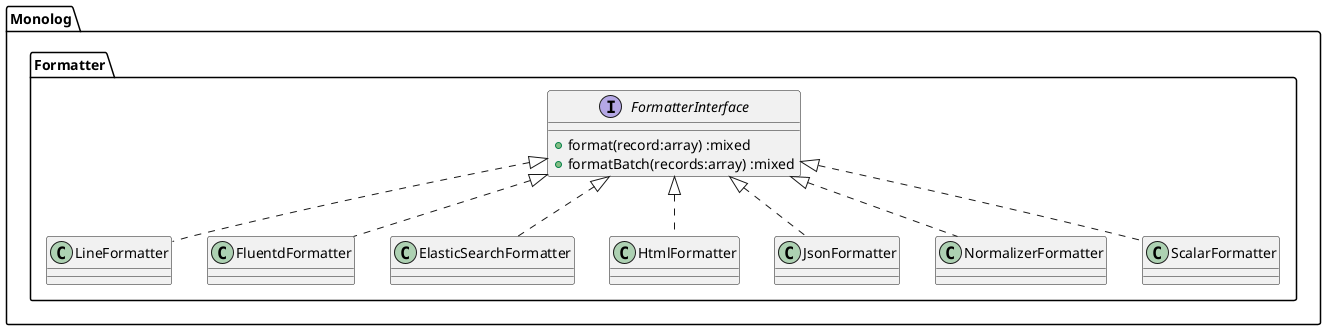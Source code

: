 @startuml

namespace Monolog.Formatter {
  interface FormatterInterface {
    + format(record:array) :mixed
    + formatBatch(records:array) :mixed
  }

  class LineFormatter
  FormatterInterface <|.. LineFormatter
  class FluentdFormatter
  FormatterInterface <|.. FluentdFormatter
  class ElasticSearchFormatter
  FormatterInterface <|.. ElasticSearchFormatter
  class HtmlFormatter
  FormatterInterface <|.. HtmlFormatter
  class JsonFormatter
  FormatterInterface <|.. JsonFormatter
  class NormalizerFormatter
  FormatterInterface <|.. NormalizerFormatter
  class ScalarFormatter
  FormatterInterface <|.. ScalarFormatter
}

@enduml
